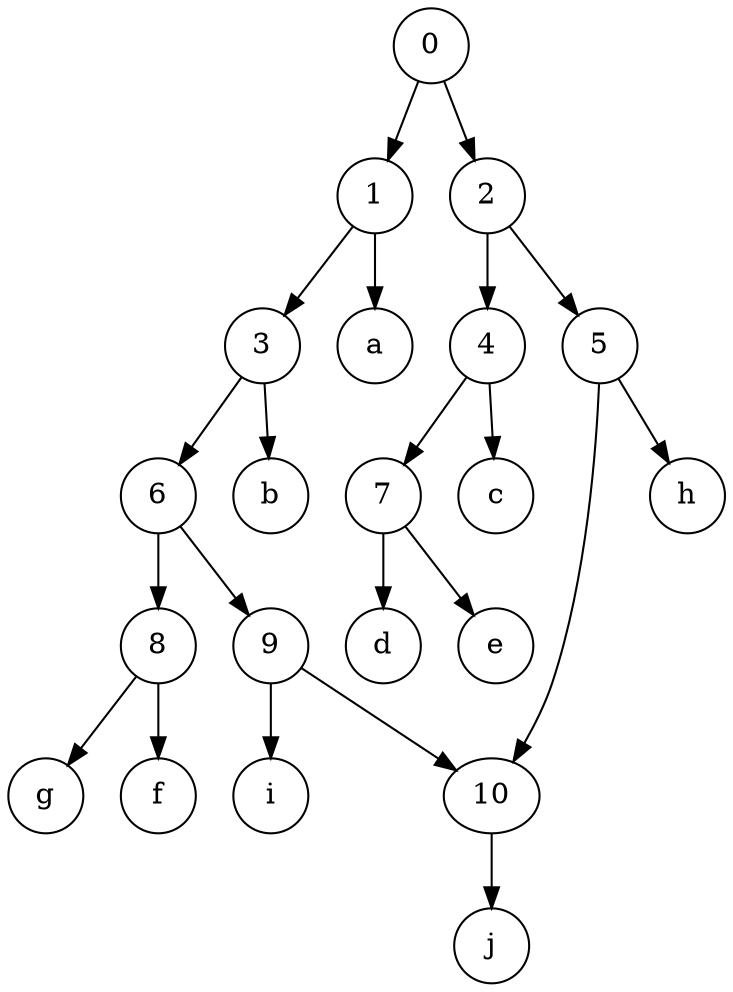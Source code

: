 digraph {
	graph [rankdir=TB]
	0 [label=0 height=0.5 width=0.5]
	1 [label=1 height=0.5 width=0.5]
	3 [label=3 height=0.5 width=0.5]
	6 [label=6 height=0.5 width=0.5]
	8 [label=8 height=0.5 width=0.5]
	9 [label=9 height=0.5 width=0.5]
	10 [label=10 height=0.5 width=0.5]
	2 [label=2 height=0.5 width=0.5]
	4 [label=4 height=0.5 width=0.5]
	7 [label=7 height=0.5 width=0.5]
	5 [label=5 height=0.5 width=0.5]
	a [label=a height=0.5 width=0.5]
	b [label=b height=0.5 width=0.5]
	g [label=g height=0.5 width=0.5]
	f [label=f height=0.5 width=0.5]
	i [label=i height=0.5 width=0.5]
	j [label=j height=0.5 width=0.5]
	c [label=c height=0.5 width=0.5]
	d [label=d height=0.5 width=0.5]
	e [label=e height=0.5 width=0.5]
	h [label=h height=0.5 width=0.5]
	0 -> 1
	0 -> 2
	1 -> 3
	1 -> a
	3 -> 6
	3 -> b
	6 -> 8
	6 -> 9
	8 -> g
	8 -> f
	9 -> 10
	9 -> i
	10 -> j
	2 -> 4
	2 -> 5
	4 -> 7
	4 -> c
	7 -> d
	7 -> e
	5 -> 10
	5 -> h
}
